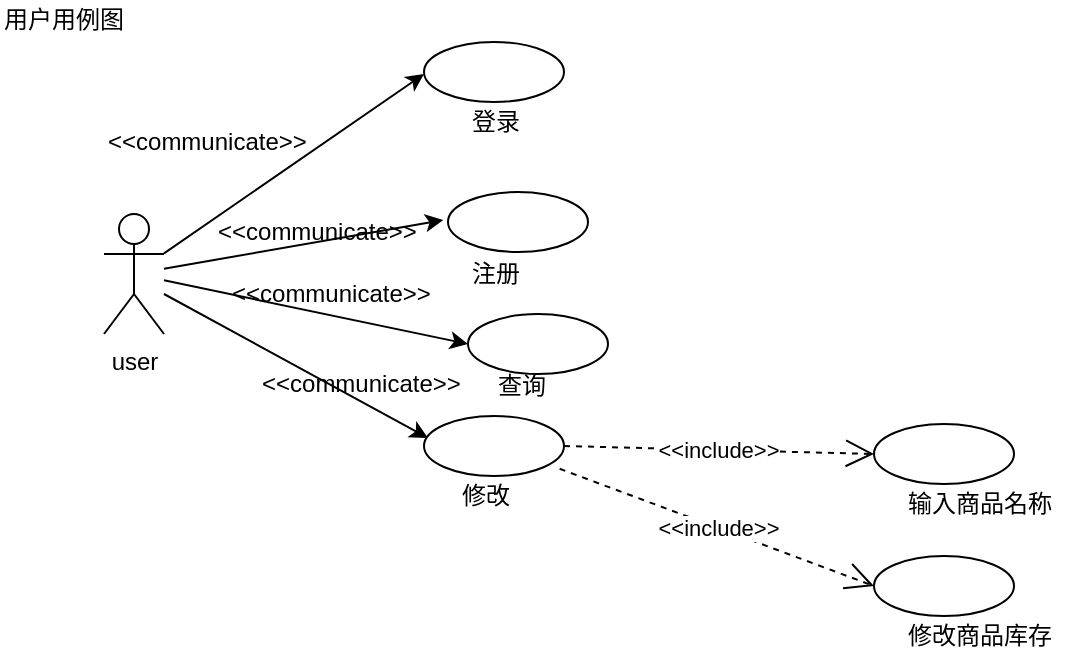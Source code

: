 <mxfile type="github" version="10.7.1"><diagram id="-dsi9YVcOj2Y9Sk99pey" name="第 1 页"><mxGraphModel grid="1" dx="1250" dy="574" gridSize="10" guides="1" tooltips="1" connect="1" arrows="1" fold="1" page="1" pageScale="1" pageWidth="827" pageHeight="1169" math="0" shadow="0"><root><mxCell id="0" /><mxCell id="1" parent="0" /><mxCell id="2wBtiM1Sx_DkQaM_u0KN-12" parent="1" style="rounded=0;orthogonalLoop=1;jettySize=auto;html=1;" edge="1" source="2wBtiM1Sx_DkQaM_u0KN-7"><mxGeometry as="geometry" relative="1"><mxPoint as="targetPoint" y="100" x="290" /></mxGeometry></mxCell><mxCell id="2wBtiM1Sx_DkQaM_u0KN-17" parent="1" style="edgeStyle=none;rounded=0;orthogonalLoop=1;jettySize=auto;html=1;entryX=1.042;entryY=0.2;entryDx=0;entryDy=0;entryPerimeter=0;" edge="1" source="2wBtiM1Sx_DkQaM_u0KN-7" target="2wBtiM1Sx_DkQaM_u0KN-24"><mxGeometry as="geometry" relative="1"><mxPoint as="targetPoint" y="190" x="290" /></mxGeometry></mxCell><mxCell id="2wBtiM1Sx_DkQaM_u0KN-18" parent="1" style="edgeStyle=none;rounded=0;orthogonalLoop=1;jettySize=auto;html=1;entryX=0;entryY=0.5;entryDx=0;entryDy=0;" edge="1" source="2wBtiM1Sx_DkQaM_u0KN-7" target="2wBtiM1Sx_DkQaM_u0KN-15"><mxGeometry as="geometry" relative="1"><mxPoint as="targetPoint" y="270" x="280" /></mxGeometry></mxCell><mxCell id="2wBtiM1Sx_DkQaM_u0KN-7" value="user" parent="1" style="shape=umlActor;verticalLabelPosition=bottom;labelBackgroundColor=#ffffff;verticalAlign=top;html=1;outlineConnect=0;" vertex="1"><mxGeometry as="geometry" y="170" x="130" width="30" height="60" /></mxCell><mxCell id="2wBtiM1Sx_DkQaM_u0KN-10" value="" parent="1" style="ellipse;whiteSpace=wrap;html=1;" vertex="1"><mxGeometry as="geometry" y="84" x="290" width="70" height="30" /></mxCell><mxCell id="2wBtiM1Sx_DkQaM_u0KN-11" value="登录&lt;br&gt;" parent="1" style="text;html=1;resizable=0;points=[];autosize=1;align=left;verticalAlign=top;spacingTop=-4;" vertex="1"><mxGeometry as="geometry" y="114" x="312" width="40" height="20" /></mxCell><mxCell id="2wBtiM1Sx_DkQaM_u0KN-13" value="" parent="1" style="ellipse;whiteSpace=wrap;html=1;" vertex="1"><mxGeometry as="geometry" y="159" x="302" width="70" height="30" /></mxCell><mxCell id="2wBtiM1Sx_DkQaM_u0KN-14" value="注册&lt;br&gt;" parent="1" style="text;html=1;resizable=0;points=[];autosize=1;align=left;verticalAlign=top;spacingTop=-4;" vertex="1"><mxGeometry as="geometry" y="190" x="312" width="40" height="20" /></mxCell><mxCell id="2wBtiM1Sx_DkQaM_u0KN-15" value="" parent="1" style="ellipse;whiteSpace=wrap;html=1;" vertex="1"><mxGeometry as="geometry" y="220" x="312" width="70" height="30" /></mxCell><mxCell id="2wBtiM1Sx_DkQaM_u0KN-16" value="查询" parent="1" style="text;html=1;resizable=0;points=[];autosize=1;align=left;verticalAlign=top;spacingTop=-4;" vertex="1"><mxGeometry as="geometry" y="245.5" x="325" width="40" height="20" /></mxCell><mxCell id="2wBtiM1Sx_DkQaM_u0KN-19" value="用户用例图" parent="1" style="text;html=1;resizable=0;points=[];autosize=1;align=left;verticalAlign=top;spacingTop=-4;" vertex="1"><mxGeometry as="geometry" y="63" x="78" width="80" height="20" /></mxCell><mxCell id="2wBtiM1Sx_DkQaM_u0KN-23" value="&amp;lt;&amp;lt;communicate&amp;gt;&amp;gt;&lt;br&gt;" parent="1" style="text;html=1;resizable=0;points=[];autosize=1;align=left;verticalAlign=top;spacingTop=-4;" vertex="1"><mxGeometry as="geometry" y="124" x="130" width="110" height="20" /></mxCell><mxCell id="2wBtiM1Sx_DkQaM_u0KN-24" value="&amp;lt;&amp;lt;communicate&amp;gt;&amp;gt;&lt;br&gt;" parent="1" style="text;html=1;resizable=0;points=[];autosize=1;align=left;verticalAlign=top;spacingTop=-4;" vertex="1"><mxGeometry as="geometry" y="169" x="185" width="110" height="20" /></mxCell><mxCell id="2wBtiM1Sx_DkQaM_u0KN-25" value="&amp;lt;&amp;lt;communicate&amp;gt;&amp;gt;&lt;br&gt;" parent="1" style="text;html=1;resizable=0;points=[];autosize=1;align=left;verticalAlign=top;spacingTop=-4;" vertex="1"><mxGeometry as="geometry" y="200" x="192" width="110" height="20" /></mxCell><mxCell id="Um6wkJAviPzKrO-EoNW3-1" parent="1" style="edgeStyle=none;rounded=0;orthogonalLoop=1;jettySize=auto;html=1;" edge="1"><mxGeometry as="geometry" relative="1"><mxPoint as="targetPoint" y="282" x="292" /><mxPoint as="sourcePoint" y="210" x="160" /></mxGeometry></mxCell><mxCell id="Um6wkJAviPzKrO-EoNW3-2" value="" parent="1" style="ellipse;whiteSpace=wrap;html=1;" vertex="1"><mxGeometry as="geometry" y="271" x="290" width="70" height="30" /></mxCell><mxCell id="Um6wkJAviPzKrO-EoNW3-3" value="修改&lt;br&gt;" parent="1" style="text;html=1;resizable=0;points=[];autosize=1;align=left;verticalAlign=top;spacingTop=-4;" vertex="1"><mxGeometry as="geometry" y="301" x="307" width="40" height="20" /></mxCell><mxCell id="Um6wkJAviPzKrO-EoNW3-4" value="&amp;lt;&amp;lt;communicate&amp;gt;&amp;gt;&lt;br&gt;" parent="1" style="text;html=1;resizable=0;points=[];autosize=1;align=left;verticalAlign=top;spacingTop=-4;" vertex="1"><mxGeometry as="geometry" y="245" x="207" width="110" height="20" /></mxCell><mxCell id="Um6wkJAviPzKrO-EoNW3-8" value="" parent="1" style="ellipse;whiteSpace=wrap;html=1;" vertex="1"><mxGeometry as="geometry" y="275" x="515" width="70" height="30" /></mxCell><mxCell id="Um6wkJAviPzKrO-EoNW3-9" value="输入商品名称&lt;br&gt;" parent="1" style="text;html=1;resizable=0;points=[];autosize=1;align=left;verticalAlign=top;spacingTop=-4;" vertex="1"><mxGeometry as="geometry" y="305" x="530" width="90" height="20" /></mxCell><mxCell id="Um6wkJAviPzKrO-EoNW3-12" value="" parent="1" style="ellipse;whiteSpace=wrap;html=1;" vertex="1"><mxGeometry as="geometry" y="341" x="515" width="70" height="30" /></mxCell><mxCell id="Um6wkJAviPzKrO-EoNW3-13" value="修改商品库存&lt;br&gt;" parent="1" style="text;html=1;resizable=0;points=[];autosize=1;align=left;verticalAlign=top;spacingTop=-4;" vertex="1"><mxGeometry as="geometry" y="371" x="530" width="90" height="20" /></mxCell><mxCell id="Um6wkJAviPzKrO-EoNW3-19" value="&amp;lt;&amp;lt;include&amp;gt;&amp;gt;&lt;br&gt;" parent="1" style="endArrow=open;endSize=12;dashed=1;html=1;entryX=0;entryY=0.5;entryDx=0;entryDy=0;exitX=1;exitY=0.5;exitDx=0;exitDy=0;" edge="1" source="Um6wkJAviPzKrO-EoNW3-2" target="Um6wkJAviPzKrO-EoNW3-8"><mxGeometry as="geometry" relative="1" width="160"><mxPoint as="sourcePoint" y="410" x="80" /><mxPoint as="targetPoint" y="400" x="410" /></mxGeometry></mxCell><mxCell id="Um6wkJAviPzKrO-EoNW3-20" value="&amp;lt;&amp;lt;include&amp;gt;&amp;gt;&lt;br&gt;" parent="1" style="endArrow=open;endSize=12;dashed=1;html=1;entryX=0;entryY=0.5;entryDx=0;entryDy=0;exitX=0.969;exitY=0.88;exitDx=0;exitDy=0;exitPerimeter=0;" edge="1" source="Um6wkJAviPzKrO-EoNW3-2" target="Um6wkJAviPzKrO-EoNW3-12"><mxGeometry as="geometry" relative="1" width="160"><mxPoint as="sourcePoint" y="410" x="80" /><mxPoint as="targetPoint" y="410" x="240" /></mxGeometry></mxCell></root></mxGraphModel></diagram></mxfile>